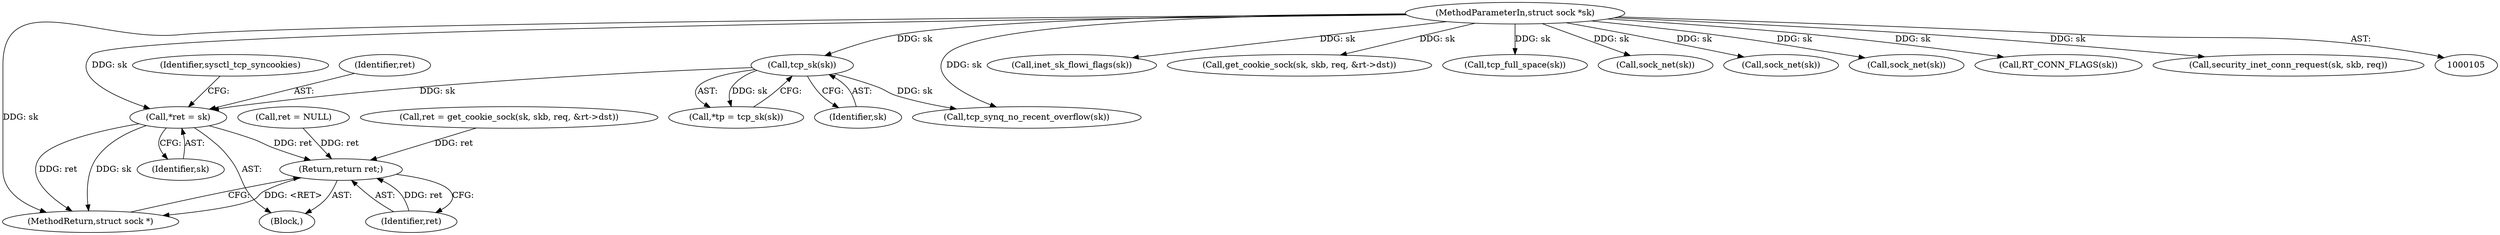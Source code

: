 digraph "0_linux_f6d8bd051c391c1c0458a30b2a7abcd939329259_28@pointer" {
"1000134" [label="(Call,*ret = sk)"];
"1000117" [label="(Call,tcp_sk(sk))"];
"1000106" [label="(MethodParameterIn,struct sock *sk)"];
"1000481" [label="(Return,return ret;)"];
"1000483" [label="(MethodReturn,struct sock *)"];
"1000117" [label="(Call,tcp_sk(sk))"];
"1000109" [label="(Block,)"];
"1000136" [label="(Identifier,sk)"];
"1000392" [label="(Call,inet_sk_flowi_flags(sk))"];
"1000472" [label="(Call,get_cookie_sock(sk, skb, req, &rt->dst))"];
"1000145" [label="(Identifier,sysctl_tcp_syncookies)"];
"1000441" [label="(Call,tcp_full_space(sk))"];
"1000481" [label="(Return,return ret;)"];
"1000168" [label="(Call,sock_net(sk))"];
"1000470" [label="(Call,ret = get_cookie_sock(sk, skb, req, &rt->dst))"];
"1000135" [label="(Identifier,ret)"];
"1000118" [label="(Identifier,sk)"];
"1000197" [label="(Call,ret = NULL)"];
"1000173" [label="(Call,sock_net(sk))"];
"1000423" [label="(Call,sock_net(sk))"];
"1000157" [label="(Call,tcp_synq_no_recent_overflow(sk))"];
"1000482" [label="(Identifier,ret)"];
"1000388" [label="(Call,RT_CONN_FLAGS(sk))"];
"1000134" [label="(Call,*ret = sk)"];
"1000361" [label="(Call,security_inet_conn_request(sk, skb, req))"];
"1000106" [label="(MethodParameterIn,struct sock *sk)"];
"1000115" [label="(Call,*tp = tcp_sk(sk))"];
"1000134" -> "1000109"  [label="AST: "];
"1000134" -> "1000136"  [label="CFG: "];
"1000135" -> "1000134"  [label="AST: "];
"1000136" -> "1000134"  [label="AST: "];
"1000145" -> "1000134"  [label="CFG: "];
"1000134" -> "1000483"  [label="DDG: ret"];
"1000134" -> "1000483"  [label="DDG: sk"];
"1000117" -> "1000134"  [label="DDG: sk"];
"1000106" -> "1000134"  [label="DDG: sk"];
"1000134" -> "1000481"  [label="DDG: ret"];
"1000117" -> "1000115"  [label="AST: "];
"1000117" -> "1000118"  [label="CFG: "];
"1000118" -> "1000117"  [label="AST: "];
"1000115" -> "1000117"  [label="CFG: "];
"1000117" -> "1000115"  [label="DDG: sk"];
"1000106" -> "1000117"  [label="DDG: sk"];
"1000117" -> "1000157"  [label="DDG: sk"];
"1000106" -> "1000105"  [label="AST: "];
"1000106" -> "1000483"  [label="DDG: sk"];
"1000106" -> "1000157"  [label="DDG: sk"];
"1000106" -> "1000168"  [label="DDG: sk"];
"1000106" -> "1000173"  [label="DDG: sk"];
"1000106" -> "1000361"  [label="DDG: sk"];
"1000106" -> "1000388"  [label="DDG: sk"];
"1000106" -> "1000392"  [label="DDG: sk"];
"1000106" -> "1000423"  [label="DDG: sk"];
"1000106" -> "1000441"  [label="DDG: sk"];
"1000106" -> "1000472"  [label="DDG: sk"];
"1000481" -> "1000109"  [label="AST: "];
"1000481" -> "1000482"  [label="CFG: "];
"1000482" -> "1000481"  [label="AST: "];
"1000483" -> "1000481"  [label="CFG: "];
"1000481" -> "1000483"  [label="DDG: <RET>"];
"1000482" -> "1000481"  [label="DDG: ret"];
"1000470" -> "1000481"  [label="DDG: ret"];
"1000197" -> "1000481"  [label="DDG: ret"];
}
